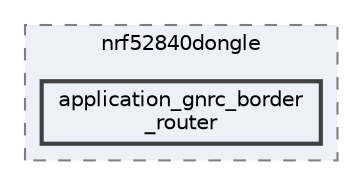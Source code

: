 digraph "/home/mj/Desktop/IoT-Chat-Digitalization/Dongle/gnrc_border_router/bin/nrf52840dongle/application_gnrc_border_router"
{
 // LATEX_PDF_SIZE
  bgcolor="transparent";
  edge [fontname=Helvetica,fontsize=10,labelfontname=Helvetica,labelfontsize=10];
  node [fontname=Helvetica,fontsize=10,shape=box,height=0.2,width=0.4];
  compound=true
  subgraph clusterdir_9941f7556d96a0e17fefe82cd217bc3a {
    graph [ bgcolor="#edf0f7", pencolor="grey50", label="nrf52840dongle", fontname=Helvetica,fontsize=10 style="filled,dashed", URL="dir_9941f7556d96a0e17fefe82cd217bc3a.html",tooltip=""]
  dir_609450d49499d20f22c067bd6f68001f [label="application_gnrc_border\l_router", fillcolor="#edf0f7", color="grey25", style="filled,bold", URL="dir_609450d49499d20f22c067bd6f68001f.html",tooltip=""];
  }
}
